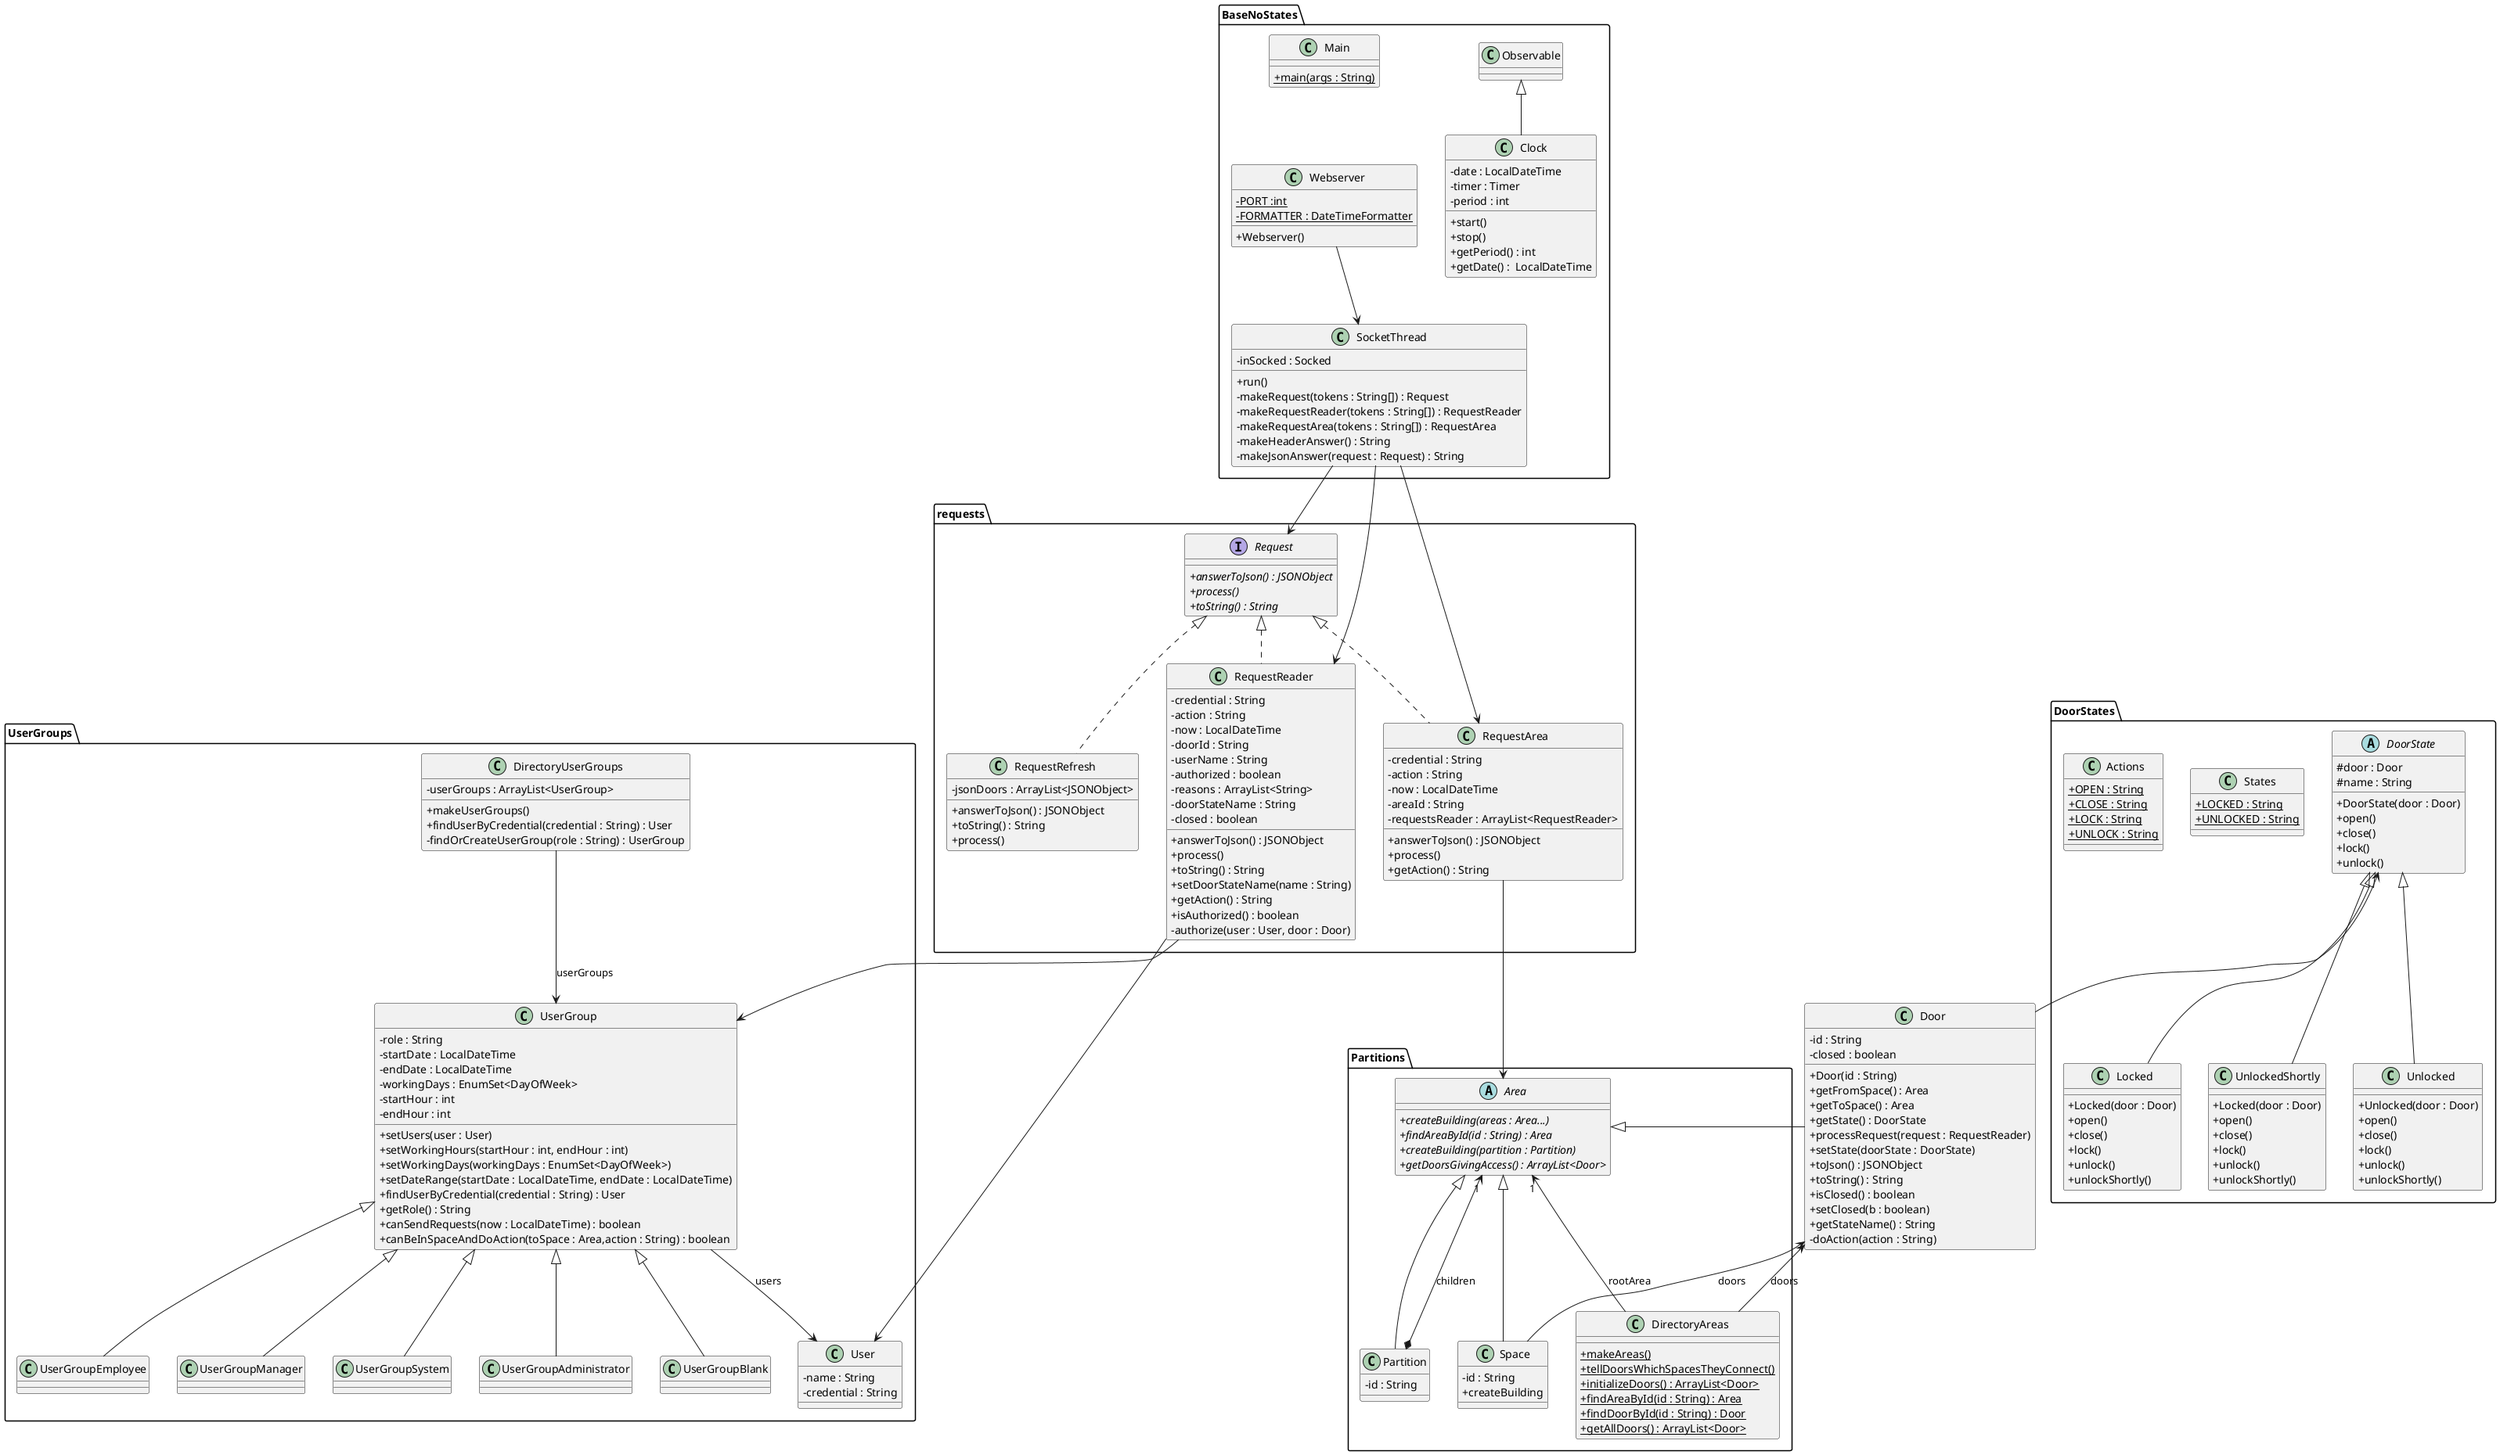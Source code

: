 @startuml
'https://plantuml.com/class-diagram
skinparam classAttributeIconSize 0

package "BaseNoStates" {
    class Webserver {
    - {static} PORT :int
    - {static} FORMATTER : DateTimeFormatter
    + Webserver()
    }

    class SocketThread {
    - inSocked : Socked
    + run()
    - makeRequest(tokens : String[]) : Request
    - makeRequestReader(tokens : String[]) : RequestReader
    - makeRequestArea(tokens : String[]) : RequestArea
    - makeHeaderAnswer() : String
    - makeJsonAnswer(request : Request) : String

    }

    class Clock extends Observable {
    - date : LocalDateTime
    - timer : Timer
    - period : int
    + start()
    + stop()
    + getPeriod() : int
    + getDate() :  LocalDateTime
    }

    class Main {
    + {static} main(args : String)
    }
}


Main -[hidden]down- Webserver

package "UserGroups" {

    class DirectoryUserGroups {
    - userGroups : ArrayList<UserGroup>
    + makeUserGroups()
    + findUserByCredential(credential : String) : User
    - findOrCreateUserGroup(role : String) : UserGroup
    }

    class UserGroup {
        - role : String
        - startDate : LocalDateTime
        - endDate : LocalDateTime
        - workingDays : EnumSet<DayOfWeek>
        - startHour : int
        - endHour : int
        + setUsers(user : User)
        + setWorkingHours(startHour : int, endHour : int)
        + setWorkingDays(workingDays : EnumSet<DayOfWeek>)
        + setDateRange(startDate : LocalDateTime, endDate : LocalDateTime)
        + findUserByCredential(credential : String) : User
        + getRole() : String
        + canSendRequests(now : LocalDateTime) : boolean
        + canBeInSpaceAndDoAction(toSpace : Area,action : String) : boolean
    }

    class User {
        - name : String
        - credential : String
    }

    class UserGroupAdministrator extends UserGroup{

    }
    class UserGroupBlank extends UserGroup{

    }
    class UserGroupEmployee extends UserGroup{

    }
    class UserGroupManager extends UserGroup{

    }
    class UserGroupSystem extends UserGroup{

    }
}

DirectoryUserGroups  -->  UserGroup : userGroups
UserGroup  -->  User : users

package "Partitions" {

    abstract class Area {
        + {abstract} createBuilding(areas : Area...)
        + {abstract} findAreaById(id : String) : Area
        + {abstract} createBuilding(partition : Partition)
        + {abstract} getDoorsGivingAccess() : ArrayList<Door>
    }

    class Space {
        - id : String
        + createBuilding
    }

    class Partition {
        - id : String

    }

    class DirectoryAreas {
        + {static} makeAreas()
        + {static} tellDoorsWhichSpacesTheyConnect()
        + {static} initializeDoors() : ArrayList<Door>
        + {static} findAreaById(id : String) : Area
        + {static} findDoorById(id : String) : Door
        + {static} getAllDoors() : ArrayList<Door>
    }
}

Area "1" <-- DirectoryAreas : "rootArea"
Area <|-- Partition
Area <|-- Space
Area <|-- Door
Partition *--> "1" Area : "children"
Door  <--  Space : doors
Door  <--  DirectoryAreas : doors

package requests {
    interface Request {
    + {abstract} answerToJson() : JSONObject
    + {abstract} process()
    + {abstract} toString() : String
    }

    class RequestRefresh implements Request {
    - jsonDoors : ArrayList<JSONObject>
    + answerToJson() : JSONObject
    + toString() : String
    + process()
    }

    class RequestReader implements Request {
    - credential : String
    - action : String
    - now : LocalDateTime
    - doorId : String
    - userName : String
    - authorized : boolean
    - reasons : ArrayList<String>
    - doorStateName : String
    - closed : boolean
    + answerToJson() : JSONObject
    + process()
    + toString() : String
    + setDoorStateName(name : String)
    + getAction() : String
    + isAuthorized() : boolean
    - authorize(user : User, door : Door)
    }

    class RequestArea implements Request {
    - credential : String
    - action : String
    - now : LocalDateTime
    - areaId : String
    - requestsReader : ArrayList<RequestReader>
    + answerToJson() : JSONObject
    + process()
    + getAction() : String
    }
}

class Door {
    - id : String
    - closed : boolean
    + Door(id : String)
    + getFromSpace() : Area
    + getToSpace() : Area
    + getState() : DoorState
    + processRequest(request : RequestReader)
    + setState(doorState : DoorState)
    + toJson() : JSONObject
    + toString() : String
    + isClosed() : boolean
    + setClosed(b : boolean)
    + getStateName() : String
    - doAction(action : String)
}

package "DoorStates" {
    abstract class DoorState {
        # door : Door
        # name : String
        + DoorState(door : Door)
        + open()
        + close()
        + lock()
        + unlock()
    }

    class States {
        + {static} LOCKED : String
        + {static} UNLOCKED : String
    }

    class Actions {
        + {static} OPEN : String
        + {static} CLOSE : String
        + {static} LOCK : String
        + {static} UNLOCK : String
    }

    class Unlocked {
        + Unlocked(door : Door)
        + open()
        + close()
        + lock()
        + unlock()
        + unlockShortly()
    }

    class Locked {
        + Locked(door : Door)
        + open()
        + close()
        + lock()
        + unlock()
        + unlockShortly()
    }

    class UnlockedShortly {
        + Locked(door : Door)
        + open()
        + close()
        + lock()
        + unlock()
        + unlockShortly()
    }

    
}
DoorState <|-- Unlocked
DoorState <|-- UnlockedShortly
DoorState <|-- Locked

DoorState <-- Door

SocketThread --> Request
Webserver --> SocketThread

SocketThread --> RequestReader
SocketThread --> RequestArea
RequestReader --> User
RequestReader --> UserGroup
RequestArea --> Area

@enduml